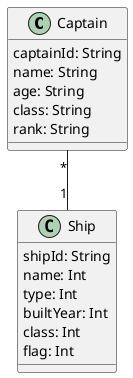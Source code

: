 @startuml "Ship1"


class Captain{
  captainId: String
  name: String
  age: String
  class: String
  rank: String
}

class Ship{
  shipId: String
  name: Int
  type: Int
  builtYear: Int
  class: Int
  flag: Int
}



Captain "*" -- "1" Ship


@enduml